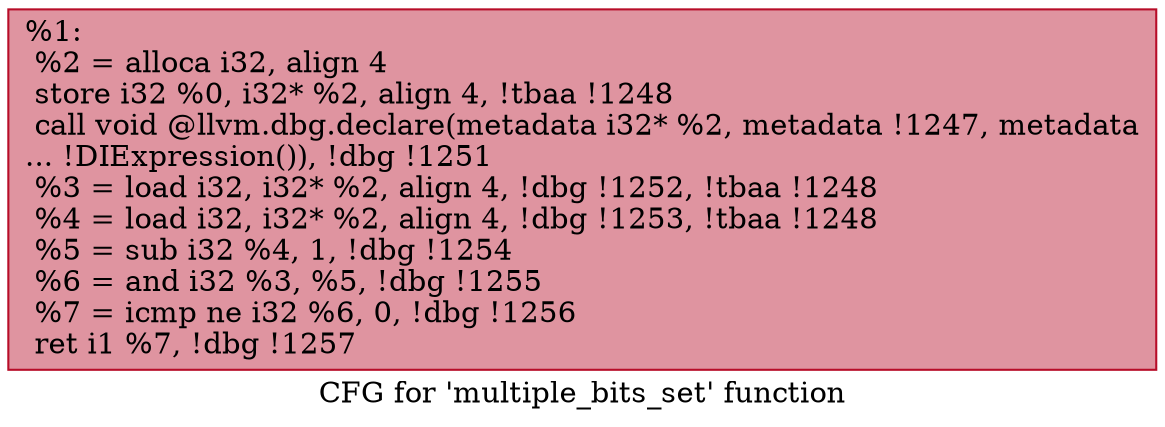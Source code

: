 digraph "CFG for 'multiple_bits_set' function" {
	label="CFG for 'multiple_bits_set' function";

	Node0x10fae80 [shape=record,color="#b70d28ff", style=filled, fillcolor="#b70d2870",label="{%1:\l  %2 = alloca i32, align 4\l  store i32 %0, i32* %2, align 4, !tbaa !1248\l  call void @llvm.dbg.declare(metadata i32* %2, metadata !1247, metadata\l... !DIExpression()), !dbg !1251\l  %3 = load i32, i32* %2, align 4, !dbg !1252, !tbaa !1248\l  %4 = load i32, i32* %2, align 4, !dbg !1253, !tbaa !1248\l  %5 = sub i32 %4, 1, !dbg !1254\l  %6 = and i32 %3, %5, !dbg !1255\l  %7 = icmp ne i32 %6, 0, !dbg !1256\l  ret i1 %7, !dbg !1257\l}"];
}
